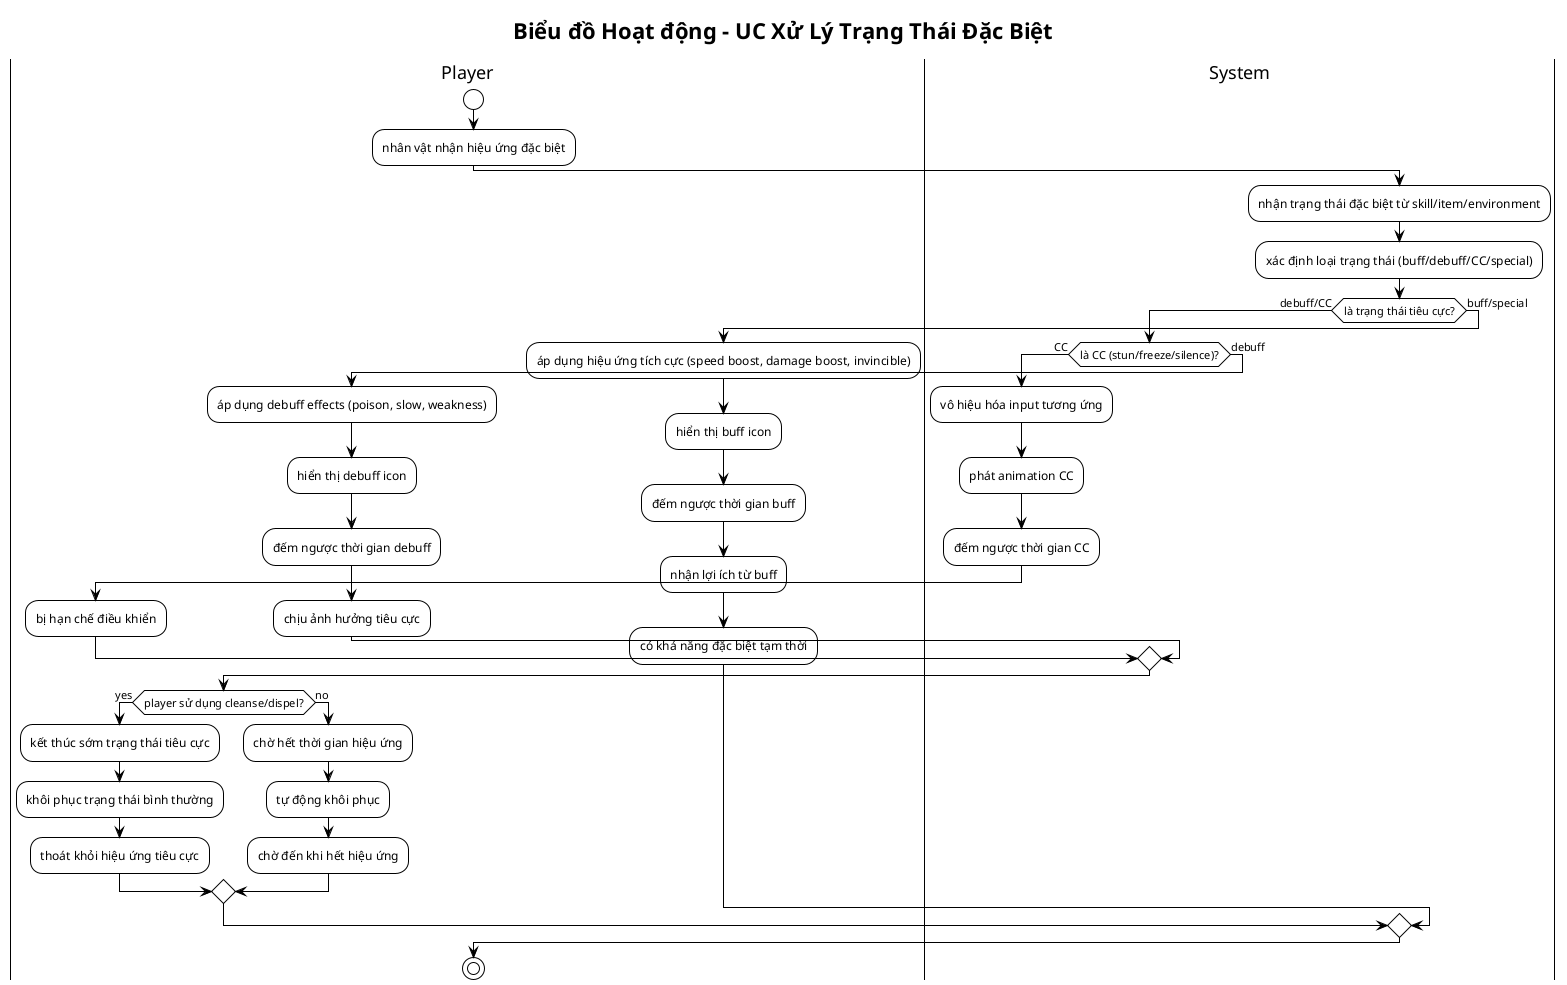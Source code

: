 @startuml Activity_UC5_Xu_Ly_Trang_Thai_Dac_Biet
!theme plain

title Biểu đồ Hoạt động - UC Xử Lý Trạng Thái Đặc Biệt

|Player|
start
:nhân vật nhận hiệu ứng đặc biệt;

|System|
:nhận trạng thái đặc biệt từ skill/item/environment;
:xác định loại trạng thái (buff/debuff/CC/special);

if (là trạng thái tiêu cực?) then (debuff/CC)
  if (là CC (stun/freeze/silence)?) then (CC)
    :vô hiệu hóa input tương ứng;
    :phát animation CC;
    :đếm ngược thời gian CC;
    
    |Player|
    :bị hạn chế điều khiển;
    
  else (debuff)
    :áp dụng debuff effects (poison, slow, weakness);
    :hiển thị debuff icon;
    :đếm ngược thời gian debuff;
    
    |Player|
    :chịu ảnh hưởng tiêu cực;
  endif
  
  if (player sử dụng cleanse/dispel?) then (yes)
    :kết thúc sớm trạng thái tiêu cực;
    :khôi phục trạng thái bình thường;
    
    |Player|
    :thoát khỏi hiệu ứng tiêu cực;
    
  else (no)
    :chờ hết thời gian hiệu ứng;
    :tự động khôi phục;
    
    |Player|
    :chờ đến khi hết hiệu ứng;
  endif
  
else (buff/special)
  :áp dụng hiệu ứng tích cực (speed boost, damage boost, invincible);
  :hiển thị buff icon;
  :đếm ngược thời gian buff;
  
  |Player|
  :nhận lợi ích từ buff;
  :có khả năng đặc biệt tạm thời;
endif

stop

@enduml


